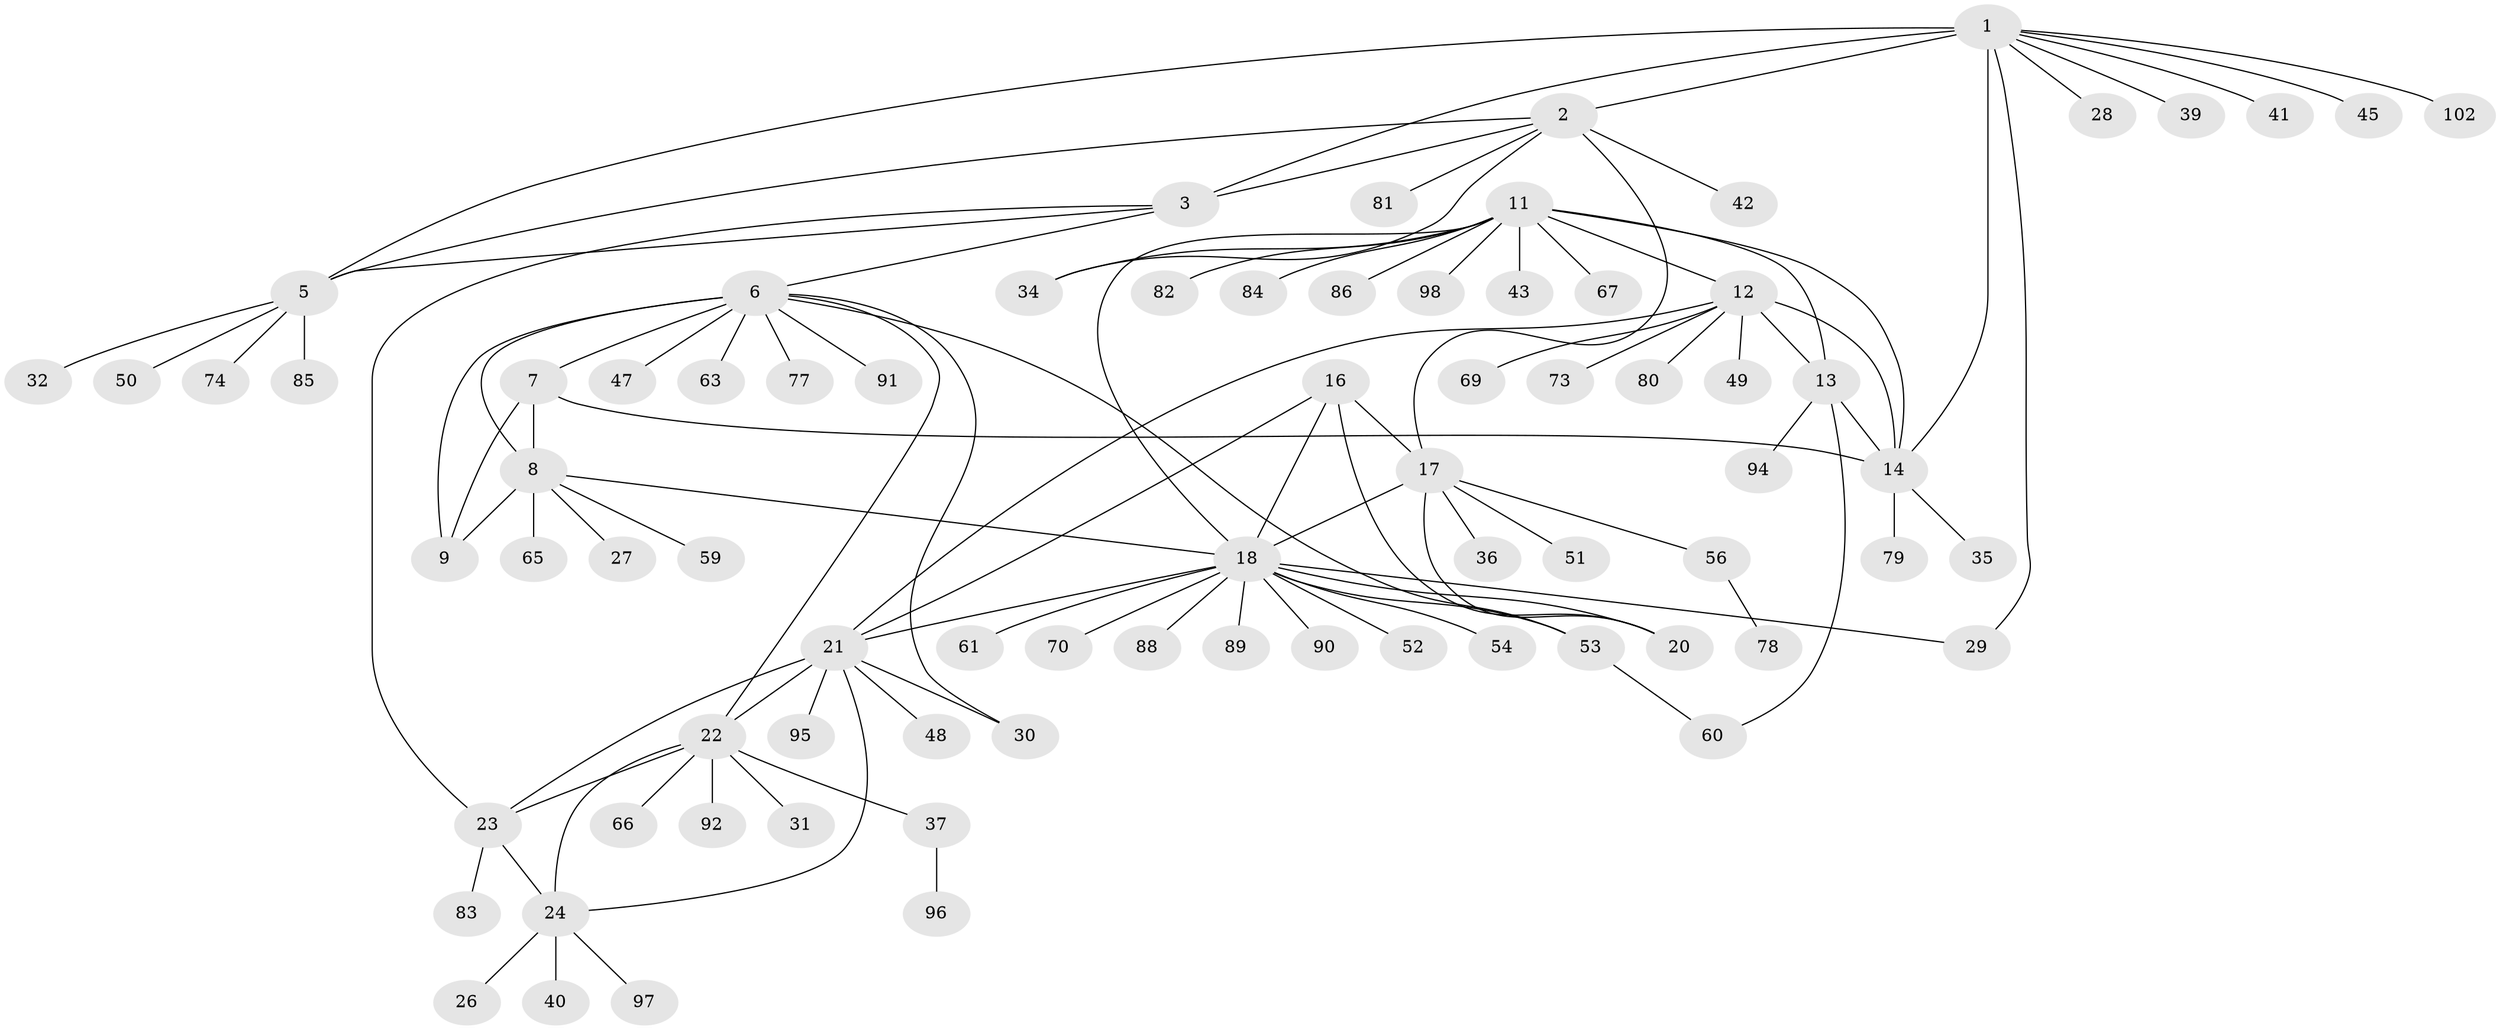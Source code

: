// original degree distribution, {11: 0.019417475728155338, 9: 0.04854368932038835, 7: 0.04854368932038835, 4: 0.019417475728155338, 13: 0.019417475728155338, 5: 0.038834951456310676, 6: 0.019417475728155338, 8: 0.019417475728155338, 10: 0.009708737864077669, 1: 0.6310679611650486, 3: 0.02912621359223301, 2: 0.0970873786407767}
// Generated by graph-tools (version 1.1) at 2025/42/03/06/25 10:42:09]
// undirected, 78 vertices, 104 edges
graph export_dot {
graph [start="1"]
  node [color=gray90,style=filled];
  1 [super="+4"];
  2 [super="+71"];
  3 [super="+100"];
  5 [super="+58"];
  6 [super="+44"];
  7;
  8 [super="+10"];
  9 [super="+72"];
  11 [super="+68"];
  12 [super="+15"];
  13 [super="+33"];
  14 [super="+93"];
  16 [super="+75"];
  17 [super="+46"];
  18 [super="+19"];
  20 [super="+101"];
  21 [super="+103"];
  22 [super="+25"];
  23 [super="+38"];
  24 [super="+57"];
  26;
  27;
  28;
  29 [super="+64"];
  30 [super="+55"];
  31;
  32;
  34;
  35 [super="+62"];
  36;
  37;
  39;
  40;
  41;
  42;
  43;
  45;
  47 [super="+87"];
  48;
  49;
  50;
  51;
  52;
  53;
  54;
  56;
  59;
  60 [super="+76"];
  61;
  63;
  65;
  66;
  67;
  69;
  70;
  73;
  74;
  77;
  78;
  79;
  80;
  81;
  82;
  83;
  84;
  85;
  86;
  88;
  89;
  90;
  91;
  92;
  94 [super="+99"];
  95;
  96;
  97;
  98;
  102;
  1 -- 2 [weight=2];
  1 -- 3 [weight=2];
  1 -- 5 [weight=2];
  1 -- 14;
  1 -- 28;
  1 -- 29;
  1 -- 39;
  1 -- 41;
  1 -- 45;
  1 -- 102;
  2 -- 3;
  2 -- 5;
  2 -- 17;
  2 -- 34;
  2 -- 42;
  2 -- 81;
  3 -- 5;
  3 -- 6;
  3 -- 23;
  5 -- 32;
  5 -- 50;
  5 -- 74;
  5 -- 85;
  6 -- 7;
  6 -- 8 [weight=2];
  6 -- 9;
  6 -- 22;
  6 -- 30;
  6 -- 47;
  6 -- 53;
  6 -- 63;
  6 -- 77;
  6 -- 91;
  7 -- 8 [weight=2];
  7 -- 9;
  7 -- 14;
  8 -- 9 [weight=2];
  8 -- 65;
  8 -- 18;
  8 -- 59;
  8 -- 27;
  11 -- 12 [weight=2];
  11 -- 13;
  11 -- 14;
  11 -- 34;
  11 -- 43;
  11 -- 67;
  11 -- 82;
  11 -- 84;
  11 -- 86;
  11 -- 98;
  11 -- 18;
  12 -- 13 [weight=2];
  12 -- 14 [weight=2];
  12 -- 21;
  12 -- 49;
  12 -- 69;
  12 -- 73;
  12 -- 80;
  13 -- 14;
  13 -- 60;
  13 -- 94;
  14 -- 35;
  14 -- 79;
  16 -- 17;
  16 -- 18 [weight=2];
  16 -- 20;
  16 -- 21;
  17 -- 18 [weight=2];
  17 -- 20;
  17 -- 36;
  17 -- 56;
  17 -- 51;
  18 -- 20 [weight=2];
  18 -- 21;
  18 -- 29;
  18 -- 54;
  18 -- 61;
  18 -- 70;
  18 -- 90;
  18 -- 53;
  18 -- 52;
  18 -- 88;
  18 -- 89;
  21 -- 22 [weight=2];
  21 -- 23;
  21 -- 24;
  21 -- 48;
  21 -- 95;
  21 -- 30;
  22 -- 23 [weight=2];
  22 -- 24 [weight=2];
  22 -- 31;
  22 -- 66;
  22 -- 37;
  22 -- 92;
  23 -- 24;
  23 -- 83;
  24 -- 26;
  24 -- 40;
  24 -- 97;
  37 -- 96;
  53 -- 60;
  56 -- 78;
}
